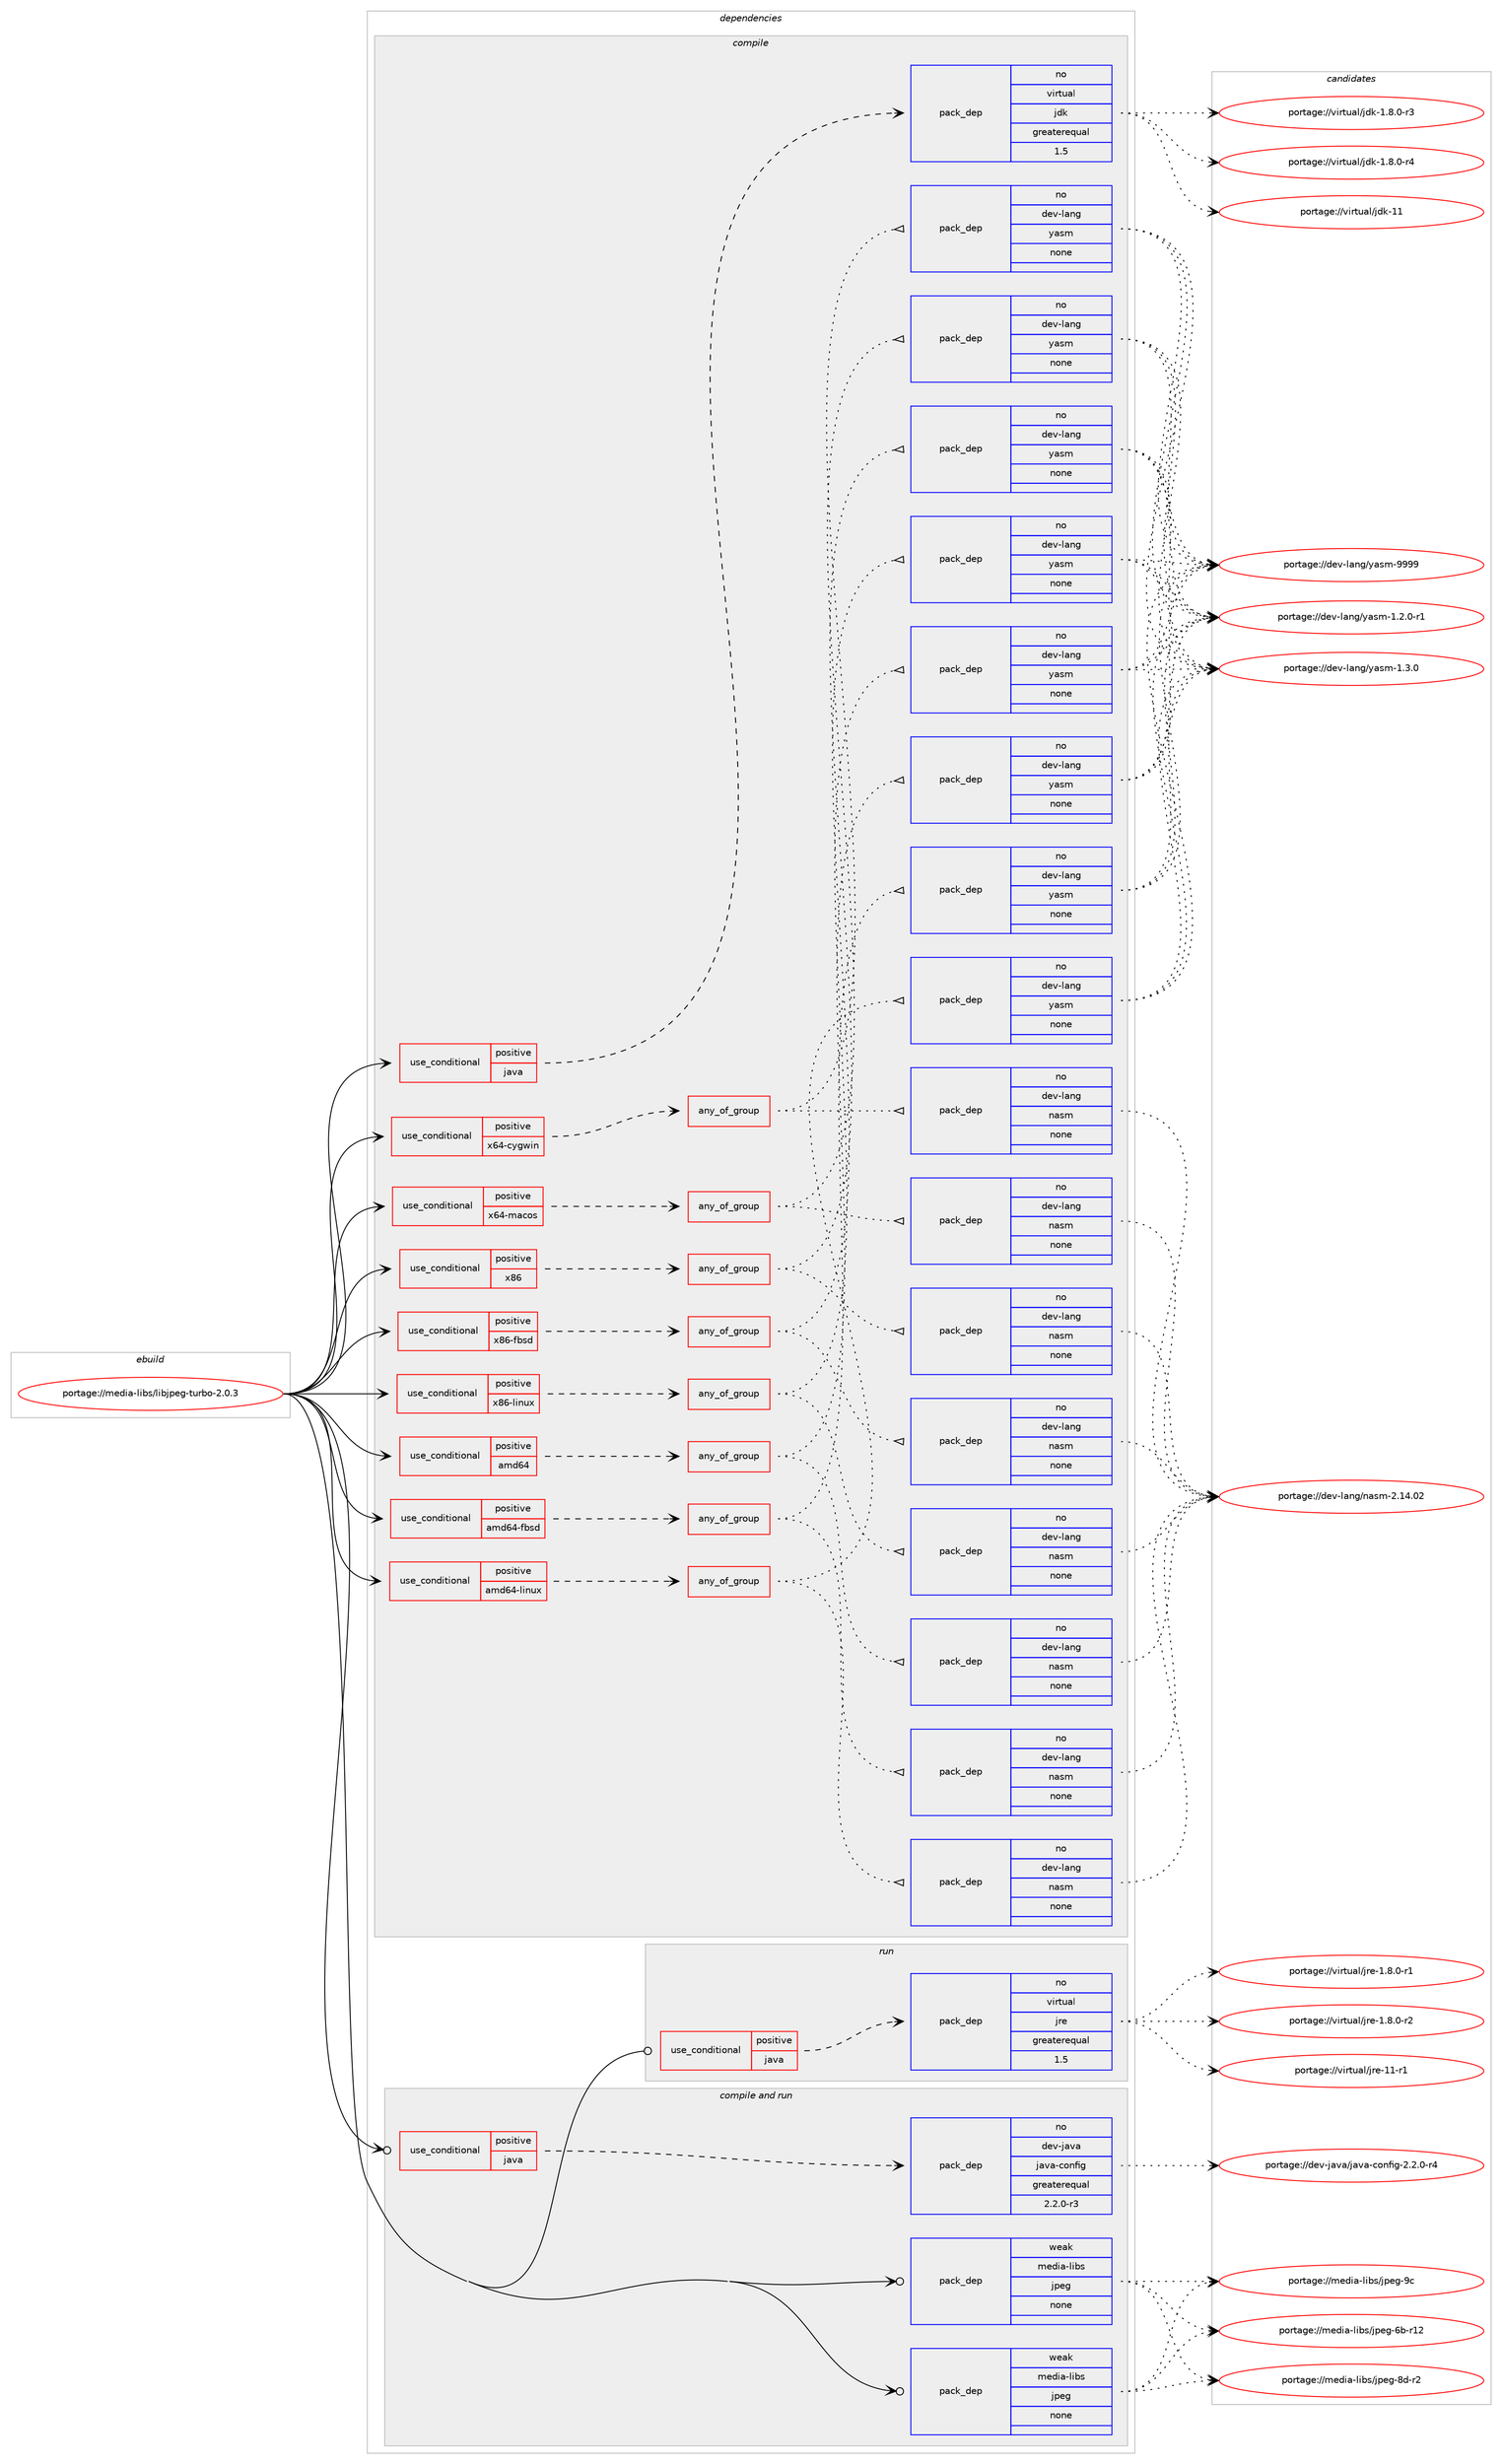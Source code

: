digraph prolog {

# *************
# Graph options
# *************

newrank=true;
concentrate=true;
compound=true;
graph [rankdir=LR,fontname=Helvetica,fontsize=10,ranksep=1.5];#, ranksep=2.5, nodesep=0.2];
edge  [arrowhead=vee];
node  [fontname=Helvetica,fontsize=10];

# **********
# The ebuild
# **********

subgraph cluster_leftcol {
color=gray;
rank=same;
label=<<i>ebuild</i>>;
id [label="portage://media-libs/libjpeg-turbo-2.0.3", color=red, width=4, href="../media-libs/libjpeg-turbo-2.0.3.svg"];
}

# ****************
# The dependencies
# ****************

subgraph cluster_midcol {
color=gray;
label=<<i>dependencies</i>>;
subgraph cluster_compile {
fillcolor="#eeeeee";
style=filled;
label=<<i>compile</i>>;
subgraph cond80070 {
dependency320728 [label=<<TABLE BORDER="0" CELLBORDER="1" CELLSPACING="0" CELLPADDING="4"><TR><TD ROWSPAN="3" CELLPADDING="10">use_conditional</TD></TR><TR><TD>positive</TD></TR><TR><TD>amd64</TD></TR></TABLE>>, shape=none, color=red];
subgraph any5084 {
dependency320729 [label=<<TABLE BORDER="0" CELLBORDER="1" CELLSPACING="0" CELLPADDING="4"><TR><TD CELLPADDING="10">any_of_group</TD></TR></TABLE>>, shape=none, color=red];subgraph pack235446 {
dependency320730 [label=<<TABLE BORDER="0" CELLBORDER="1" CELLSPACING="0" CELLPADDING="4" WIDTH="220"><TR><TD ROWSPAN="6" CELLPADDING="30">pack_dep</TD></TR><TR><TD WIDTH="110">no</TD></TR><TR><TD>dev-lang</TD></TR><TR><TD>nasm</TD></TR><TR><TD>none</TD></TR><TR><TD></TD></TR></TABLE>>, shape=none, color=blue];
}
dependency320729:e -> dependency320730:w [weight=20,style="dotted",arrowhead="oinv"];
subgraph pack235447 {
dependency320731 [label=<<TABLE BORDER="0" CELLBORDER="1" CELLSPACING="0" CELLPADDING="4" WIDTH="220"><TR><TD ROWSPAN="6" CELLPADDING="30">pack_dep</TD></TR><TR><TD WIDTH="110">no</TD></TR><TR><TD>dev-lang</TD></TR><TR><TD>yasm</TD></TR><TR><TD>none</TD></TR><TR><TD></TD></TR></TABLE>>, shape=none, color=blue];
}
dependency320729:e -> dependency320731:w [weight=20,style="dotted",arrowhead="oinv"];
}
dependency320728:e -> dependency320729:w [weight=20,style="dashed",arrowhead="vee"];
}
id:e -> dependency320728:w [weight=20,style="solid",arrowhead="vee"];
subgraph cond80071 {
dependency320732 [label=<<TABLE BORDER="0" CELLBORDER="1" CELLSPACING="0" CELLPADDING="4"><TR><TD ROWSPAN="3" CELLPADDING="10">use_conditional</TD></TR><TR><TD>positive</TD></TR><TR><TD>amd64-fbsd</TD></TR></TABLE>>, shape=none, color=red];
subgraph any5085 {
dependency320733 [label=<<TABLE BORDER="0" CELLBORDER="1" CELLSPACING="0" CELLPADDING="4"><TR><TD CELLPADDING="10">any_of_group</TD></TR></TABLE>>, shape=none, color=red];subgraph pack235448 {
dependency320734 [label=<<TABLE BORDER="0" CELLBORDER="1" CELLSPACING="0" CELLPADDING="4" WIDTH="220"><TR><TD ROWSPAN="6" CELLPADDING="30">pack_dep</TD></TR><TR><TD WIDTH="110">no</TD></TR><TR><TD>dev-lang</TD></TR><TR><TD>nasm</TD></TR><TR><TD>none</TD></TR><TR><TD></TD></TR></TABLE>>, shape=none, color=blue];
}
dependency320733:e -> dependency320734:w [weight=20,style="dotted",arrowhead="oinv"];
subgraph pack235449 {
dependency320735 [label=<<TABLE BORDER="0" CELLBORDER="1" CELLSPACING="0" CELLPADDING="4" WIDTH="220"><TR><TD ROWSPAN="6" CELLPADDING="30">pack_dep</TD></TR><TR><TD WIDTH="110">no</TD></TR><TR><TD>dev-lang</TD></TR><TR><TD>yasm</TD></TR><TR><TD>none</TD></TR><TR><TD></TD></TR></TABLE>>, shape=none, color=blue];
}
dependency320733:e -> dependency320735:w [weight=20,style="dotted",arrowhead="oinv"];
}
dependency320732:e -> dependency320733:w [weight=20,style="dashed",arrowhead="vee"];
}
id:e -> dependency320732:w [weight=20,style="solid",arrowhead="vee"];
subgraph cond80072 {
dependency320736 [label=<<TABLE BORDER="0" CELLBORDER="1" CELLSPACING="0" CELLPADDING="4"><TR><TD ROWSPAN="3" CELLPADDING="10">use_conditional</TD></TR><TR><TD>positive</TD></TR><TR><TD>amd64-linux</TD></TR></TABLE>>, shape=none, color=red];
subgraph any5086 {
dependency320737 [label=<<TABLE BORDER="0" CELLBORDER="1" CELLSPACING="0" CELLPADDING="4"><TR><TD CELLPADDING="10">any_of_group</TD></TR></TABLE>>, shape=none, color=red];subgraph pack235450 {
dependency320738 [label=<<TABLE BORDER="0" CELLBORDER="1" CELLSPACING="0" CELLPADDING="4" WIDTH="220"><TR><TD ROWSPAN="6" CELLPADDING="30">pack_dep</TD></TR><TR><TD WIDTH="110">no</TD></TR><TR><TD>dev-lang</TD></TR><TR><TD>nasm</TD></TR><TR><TD>none</TD></TR><TR><TD></TD></TR></TABLE>>, shape=none, color=blue];
}
dependency320737:e -> dependency320738:w [weight=20,style="dotted",arrowhead="oinv"];
subgraph pack235451 {
dependency320739 [label=<<TABLE BORDER="0" CELLBORDER="1" CELLSPACING="0" CELLPADDING="4" WIDTH="220"><TR><TD ROWSPAN="6" CELLPADDING="30">pack_dep</TD></TR><TR><TD WIDTH="110">no</TD></TR><TR><TD>dev-lang</TD></TR><TR><TD>yasm</TD></TR><TR><TD>none</TD></TR><TR><TD></TD></TR></TABLE>>, shape=none, color=blue];
}
dependency320737:e -> dependency320739:w [weight=20,style="dotted",arrowhead="oinv"];
}
dependency320736:e -> dependency320737:w [weight=20,style="dashed",arrowhead="vee"];
}
id:e -> dependency320736:w [weight=20,style="solid",arrowhead="vee"];
subgraph cond80073 {
dependency320740 [label=<<TABLE BORDER="0" CELLBORDER="1" CELLSPACING="0" CELLPADDING="4"><TR><TD ROWSPAN="3" CELLPADDING="10">use_conditional</TD></TR><TR><TD>positive</TD></TR><TR><TD>java</TD></TR></TABLE>>, shape=none, color=red];
subgraph pack235452 {
dependency320741 [label=<<TABLE BORDER="0" CELLBORDER="1" CELLSPACING="0" CELLPADDING="4" WIDTH="220"><TR><TD ROWSPAN="6" CELLPADDING="30">pack_dep</TD></TR><TR><TD WIDTH="110">no</TD></TR><TR><TD>virtual</TD></TR><TR><TD>jdk</TD></TR><TR><TD>greaterequal</TD></TR><TR><TD>1.5</TD></TR></TABLE>>, shape=none, color=blue];
}
dependency320740:e -> dependency320741:w [weight=20,style="dashed",arrowhead="vee"];
}
id:e -> dependency320740:w [weight=20,style="solid",arrowhead="vee"];
subgraph cond80074 {
dependency320742 [label=<<TABLE BORDER="0" CELLBORDER="1" CELLSPACING="0" CELLPADDING="4"><TR><TD ROWSPAN="3" CELLPADDING="10">use_conditional</TD></TR><TR><TD>positive</TD></TR><TR><TD>x64-cygwin</TD></TR></TABLE>>, shape=none, color=red];
subgraph any5087 {
dependency320743 [label=<<TABLE BORDER="0" CELLBORDER="1" CELLSPACING="0" CELLPADDING="4"><TR><TD CELLPADDING="10">any_of_group</TD></TR></TABLE>>, shape=none, color=red];subgraph pack235453 {
dependency320744 [label=<<TABLE BORDER="0" CELLBORDER="1" CELLSPACING="0" CELLPADDING="4" WIDTH="220"><TR><TD ROWSPAN="6" CELLPADDING="30">pack_dep</TD></TR><TR><TD WIDTH="110">no</TD></TR><TR><TD>dev-lang</TD></TR><TR><TD>nasm</TD></TR><TR><TD>none</TD></TR><TR><TD></TD></TR></TABLE>>, shape=none, color=blue];
}
dependency320743:e -> dependency320744:w [weight=20,style="dotted",arrowhead="oinv"];
subgraph pack235454 {
dependency320745 [label=<<TABLE BORDER="0" CELLBORDER="1" CELLSPACING="0" CELLPADDING="4" WIDTH="220"><TR><TD ROWSPAN="6" CELLPADDING="30">pack_dep</TD></TR><TR><TD WIDTH="110">no</TD></TR><TR><TD>dev-lang</TD></TR><TR><TD>yasm</TD></TR><TR><TD>none</TD></TR><TR><TD></TD></TR></TABLE>>, shape=none, color=blue];
}
dependency320743:e -> dependency320745:w [weight=20,style="dotted",arrowhead="oinv"];
}
dependency320742:e -> dependency320743:w [weight=20,style="dashed",arrowhead="vee"];
}
id:e -> dependency320742:w [weight=20,style="solid",arrowhead="vee"];
subgraph cond80075 {
dependency320746 [label=<<TABLE BORDER="0" CELLBORDER="1" CELLSPACING="0" CELLPADDING="4"><TR><TD ROWSPAN="3" CELLPADDING="10">use_conditional</TD></TR><TR><TD>positive</TD></TR><TR><TD>x64-macos</TD></TR></TABLE>>, shape=none, color=red];
subgraph any5088 {
dependency320747 [label=<<TABLE BORDER="0" CELLBORDER="1" CELLSPACING="0" CELLPADDING="4"><TR><TD CELLPADDING="10">any_of_group</TD></TR></TABLE>>, shape=none, color=red];subgraph pack235455 {
dependency320748 [label=<<TABLE BORDER="0" CELLBORDER="1" CELLSPACING="0" CELLPADDING="4" WIDTH="220"><TR><TD ROWSPAN="6" CELLPADDING="30">pack_dep</TD></TR><TR><TD WIDTH="110">no</TD></TR><TR><TD>dev-lang</TD></TR><TR><TD>nasm</TD></TR><TR><TD>none</TD></TR><TR><TD></TD></TR></TABLE>>, shape=none, color=blue];
}
dependency320747:e -> dependency320748:w [weight=20,style="dotted",arrowhead="oinv"];
subgraph pack235456 {
dependency320749 [label=<<TABLE BORDER="0" CELLBORDER="1" CELLSPACING="0" CELLPADDING="4" WIDTH="220"><TR><TD ROWSPAN="6" CELLPADDING="30">pack_dep</TD></TR><TR><TD WIDTH="110">no</TD></TR><TR><TD>dev-lang</TD></TR><TR><TD>yasm</TD></TR><TR><TD>none</TD></TR><TR><TD></TD></TR></TABLE>>, shape=none, color=blue];
}
dependency320747:e -> dependency320749:w [weight=20,style="dotted",arrowhead="oinv"];
}
dependency320746:e -> dependency320747:w [weight=20,style="dashed",arrowhead="vee"];
}
id:e -> dependency320746:w [weight=20,style="solid",arrowhead="vee"];
subgraph cond80076 {
dependency320750 [label=<<TABLE BORDER="0" CELLBORDER="1" CELLSPACING="0" CELLPADDING="4"><TR><TD ROWSPAN="3" CELLPADDING="10">use_conditional</TD></TR><TR><TD>positive</TD></TR><TR><TD>x86</TD></TR></TABLE>>, shape=none, color=red];
subgraph any5089 {
dependency320751 [label=<<TABLE BORDER="0" CELLBORDER="1" CELLSPACING="0" CELLPADDING="4"><TR><TD CELLPADDING="10">any_of_group</TD></TR></TABLE>>, shape=none, color=red];subgraph pack235457 {
dependency320752 [label=<<TABLE BORDER="0" CELLBORDER="1" CELLSPACING="0" CELLPADDING="4" WIDTH="220"><TR><TD ROWSPAN="6" CELLPADDING="30">pack_dep</TD></TR><TR><TD WIDTH="110">no</TD></TR><TR><TD>dev-lang</TD></TR><TR><TD>nasm</TD></TR><TR><TD>none</TD></TR><TR><TD></TD></TR></TABLE>>, shape=none, color=blue];
}
dependency320751:e -> dependency320752:w [weight=20,style="dotted",arrowhead="oinv"];
subgraph pack235458 {
dependency320753 [label=<<TABLE BORDER="0" CELLBORDER="1" CELLSPACING="0" CELLPADDING="4" WIDTH="220"><TR><TD ROWSPAN="6" CELLPADDING="30">pack_dep</TD></TR><TR><TD WIDTH="110">no</TD></TR><TR><TD>dev-lang</TD></TR><TR><TD>yasm</TD></TR><TR><TD>none</TD></TR><TR><TD></TD></TR></TABLE>>, shape=none, color=blue];
}
dependency320751:e -> dependency320753:w [weight=20,style="dotted",arrowhead="oinv"];
}
dependency320750:e -> dependency320751:w [weight=20,style="dashed",arrowhead="vee"];
}
id:e -> dependency320750:w [weight=20,style="solid",arrowhead="vee"];
subgraph cond80077 {
dependency320754 [label=<<TABLE BORDER="0" CELLBORDER="1" CELLSPACING="0" CELLPADDING="4"><TR><TD ROWSPAN="3" CELLPADDING="10">use_conditional</TD></TR><TR><TD>positive</TD></TR><TR><TD>x86-fbsd</TD></TR></TABLE>>, shape=none, color=red];
subgraph any5090 {
dependency320755 [label=<<TABLE BORDER="0" CELLBORDER="1" CELLSPACING="0" CELLPADDING="4"><TR><TD CELLPADDING="10">any_of_group</TD></TR></TABLE>>, shape=none, color=red];subgraph pack235459 {
dependency320756 [label=<<TABLE BORDER="0" CELLBORDER="1" CELLSPACING="0" CELLPADDING="4" WIDTH="220"><TR><TD ROWSPAN="6" CELLPADDING="30">pack_dep</TD></TR><TR><TD WIDTH="110">no</TD></TR><TR><TD>dev-lang</TD></TR><TR><TD>nasm</TD></TR><TR><TD>none</TD></TR><TR><TD></TD></TR></TABLE>>, shape=none, color=blue];
}
dependency320755:e -> dependency320756:w [weight=20,style="dotted",arrowhead="oinv"];
subgraph pack235460 {
dependency320757 [label=<<TABLE BORDER="0" CELLBORDER="1" CELLSPACING="0" CELLPADDING="4" WIDTH="220"><TR><TD ROWSPAN="6" CELLPADDING="30">pack_dep</TD></TR><TR><TD WIDTH="110">no</TD></TR><TR><TD>dev-lang</TD></TR><TR><TD>yasm</TD></TR><TR><TD>none</TD></TR><TR><TD></TD></TR></TABLE>>, shape=none, color=blue];
}
dependency320755:e -> dependency320757:w [weight=20,style="dotted",arrowhead="oinv"];
}
dependency320754:e -> dependency320755:w [weight=20,style="dashed",arrowhead="vee"];
}
id:e -> dependency320754:w [weight=20,style="solid",arrowhead="vee"];
subgraph cond80078 {
dependency320758 [label=<<TABLE BORDER="0" CELLBORDER="1" CELLSPACING="0" CELLPADDING="4"><TR><TD ROWSPAN="3" CELLPADDING="10">use_conditional</TD></TR><TR><TD>positive</TD></TR><TR><TD>x86-linux</TD></TR></TABLE>>, shape=none, color=red];
subgraph any5091 {
dependency320759 [label=<<TABLE BORDER="0" CELLBORDER="1" CELLSPACING="0" CELLPADDING="4"><TR><TD CELLPADDING="10">any_of_group</TD></TR></TABLE>>, shape=none, color=red];subgraph pack235461 {
dependency320760 [label=<<TABLE BORDER="0" CELLBORDER="1" CELLSPACING="0" CELLPADDING="4" WIDTH="220"><TR><TD ROWSPAN="6" CELLPADDING="30">pack_dep</TD></TR><TR><TD WIDTH="110">no</TD></TR><TR><TD>dev-lang</TD></TR><TR><TD>nasm</TD></TR><TR><TD>none</TD></TR><TR><TD></TD></TR></TABLE>>, shape=none, color=blue];
}
dependency320759:e -> dependency320760:w [weight=20,style="dotted",arrowhead="oinv"];
subgraph pack235462 {
dependency320761 [label=<<TABLE BORDER="0" CELLBORDER="1" CELLSPACING="0" CELLPADDING="4" WIDTH="220"><TR><TD ROWSPAN="6" CELLPADDING="30">pack_dep</TD></TR><TR><TD WIDTH="110">no</TD></TR><TR><TD>dev-lang</TD></TR><TR><TD>yasm</TD></TR><TR><TD>none</TD></TR><TR><TD></TD></TR></TABLE>>, shape=none, color=blue];
}
dependency320759:e -> dependency320761:w [weight=20,style="dotted",arrowhead="oinv"];
}
dependency320758:e -> dependency320759:w [weight=20,style="dashed",arrowhead="vee"];
}
id:e -> dependency320758:w [weight=20,style="solid",arrowhead="vee"];
}
subgraph cluster_compileandrun {
fillcolor="#eeeeee";
style=filled;
label=<<i>compile and run</i>>;
subgraph cond80079 {
dependency320762 [label=<<TABLE BORDER="0" CELLBORDER="1" CELLSPACING="0" CELLPADDING="4"><TR><TD ROWSPAN="3" CELLPADDING="10">use_conditional</TD></TR><TR><TD>positive</TD></TR><TR><TD>java</TD></TR></TABLE>>, shape=none, color=red];
subgraph pack235463 {
dependency320763 [label=<<TABLE BORDER="0" CELLBORDER="1" CELLSPACING="0" CELLPADDING="4" WIDTH="220"><TR><TD ROWSPAN="6" CELLPADDING="30">pack_dep</TD></TR><TR><TD WIDTH="110">no</TD></TR><TR><TD>dev-java</TD></TR><TR><TD>java-config</TD></TR><TR><TD>greaterequal</TD></TR><TR><TD>2.2.0-r3</TD></TR></TABLE>>, shape=none, color=blue];
}
dependency320762:e -> dependency320763:w [weight=20,style="dashed",arrowhead="vee"];
}
id:e -> dependency320762:w [weight=20,style="solid",arrowhead="odotvee"];
subgraph pack235464 {
dependency320764 [label=<<TABLE BORDER="0" CELLBORDER="1" CELLSPACING="0" CELLPADDING="4" WIDTH="220"><TR><TD ROWSPAN="6" CELLPADDING="30">pack_dep</TD></TR><TR><TD WIDTH="110">weak</TD></TR><TR><TD>media-libs</TD></TR><TR><TD>jpeg</TD></TR><TR><TD>none</TD></TR><TR><TD></TD></TR></TABLE>>, shape=none, color=blue];
}
id:e -> dependency320764:w [weight=20,style="solid",arrowhead="odotvee"];
subgraph pack235465 {
dependency320765 [label=<<TABLE BORDER="0" CELLBORDER="1" CELLSPACING="0" CELLPADDING="4" WIDTH="220"><TR><TD ROWSPAN="6" CELLPADDING="30">pack_dep</TD></TR><TR><TD WIDTH="110">weak</TD></TR><TR><TD>media-libs</TD></TR><TR><TD>jpeg</TD></TR><TR><TD>none</TD></TR><TR><TD></TD></TR></TABLE>>, shape=none, color=blue];
}
id:e -> dependency320765:w [weight=20,style="solid",arrowhead="odotvee"];
}
subgraph cluster_run {
fillcolor="#eeeeee";
style=filled;
label=<<i>run</i>>;
subgraph cond80080 {
dependency320766 [label=<<TABLE BORDER="0" CELLBORDER="1" CELLSPACING="0" CELLPADDING="4"><TR><TD ROWSPAN="3" CELLPADDING="10">use_conditional</TD></TR><TR><TD>positive</TD></TR><TR><TD>java</TD></TR></TABLE>>, shape=none, color=red];
subgraph pack235466 {
dependency320767 [label=<<TABLE BORDER="0" CELLBORDER="1" CELLSPACING="0" CELLPADDING="4" WIDTH="220"><TR><TD ROWSPAN="6" CELLPADDING="30">pack_dep</TD></TR><TR><TD WIDTH="110">no</TD></TR><TR><TD>virtual</TD></TR><TR><TD>jre</TD></TR><TR><TD>greaterequal</TD></TR><TR><TD>1.5</TD></TR></TABLE>>, shape=none, color=blue];
}
dependency320766:e -> dependency320767:w [weight=20,style="dashed",arrowhead="vee"];
}
id:e -> dependency320766:w [weight=20,style="solid",arrowhead="odot"];
}
}

# **************
# The candidates
# **************

subgraph cluster_choices {
rank=same;
color=gray;
label=<<i>candidates</i>>;

subgraph choice235446 {
color=black;
nodesep=1;
choiceportage100101118451089711010347110971151094550464952464850 [label="portage://dev-lang/nasm-2.14.02", color=red, width=4,href="../dev-lang/nasm-2.14.02.svg"];
dependency320730:e -> choiceportage100101118451089711010347110971151094550464952464850:w [style=dotted,weight="100"];
}
subgraph choice235447 {
color=black;
nodesep=1;
choiceportage100101118451089711010347121971151094549465046484511449 [label="portage://dev-lang/yasm-1.2.0-r1", color=red, width=4,href="../dev-lang/yasm-1.2.0-r1.svg"];
choiceportage10010111845108971101034712197115109454946514648 [label="portage://dev-lang/yasm-1.3.0", color=red, width=4,href="../dev-lang/yasm-1.3.0.svg"];
choiceportage100101118451089711010347121971151094557575757 [label="portage://dev-lang/yasm-9999", color=red, width=4,href="../dev-lang/yasm-9999.svg"];
dependency320731:e -> choiceportage100101118451089711010347121971151094549465046484511449:w [style=dotted,weight="100"];
dependency320731:e -> choiceportage10010111845108971101034712197115109454946514648:w [style=dotted,weight="100"];
dependency320731:e -> choiceportage100101118451089711010347121971151094557575757:w [style=dotted,weight="100"];
}
subgraph choice235448 {
color=black;
nodesep=1;
choiceportage100101118451089711010347110971151094550464952464850 [label="portage://dev-lang/nasm-2.14.02", color=red, width=4,href="../dev-lang/nasm-2.14.02.svg"];
dependency320734:e -> choiceportage100101118451089711010347110971151094550464952464850:w [style=dotted,weight="100"];
}
subgraph choice235449 {
color=black;
nodesep=1;
choiceportage100101118451089711010347121971151094549465046484511449 [label="portage://dev-lang/yasm-1.2.0-r1", color=red, width=4,href="../dev-lang/yasm-1.2.0-r1.svg"];
choiceportage10010111845108971101034712197115109454946514648 [label="portage://dev-lang/yasm-1.3.0", color=red, width=4,href="../dev-lang/yasm-1.3.0.svg"];
choiceportage100101118451089711010347121971151094557575757 [label="portage://dev-lang/yasm-9999", color=red, width=4,href="../dev-lang/yasm-9999.svg"];
dependency320735:e -> choiceportage100101118451089711010347121971151094549465046484511449:w [style=dotted,weight="100"];
dependency320735:e -> choiceportage10010111845108971101034712197115109454946514648:w [style=dotted,weight="100"];
dependency320735:e -> choiceportage100101118451089711010347121971151094557575757:w [style=dotted,weight="100"];
}
subgraph choice235450 {
color=black;
nodesep=1;
choiceportage100101118451089711010347110971151094550464952464850 [label="portage://dev-lang/nasm-2.14.02", color=red, width=4,href="../dev-lang/nasm-2.14.02.svg"];
dependency320738:e -> choiceportage100101118451089711010347110971151094550464952464850:w [style=dotted,weight="100"];
}
subgraph choice235451 {
color=black;
nodesep=1;
choiceportage100101118451089711010347121971151094549465046484511449 [label="portage://dev-lang/yasm-1.2.0-r1", color=red, width=4,href="../dev-lang/yasm-1.2.0-r1.svg"];
choiceportage10010111845108971101034712197115109454946514648 [label="portage://dev-lang/yasm-1.3.0", color=red, width=4,href="../dev-lang/yasm-1.3.0.svg"];
choiceportage100101118451089711010347121971151094557575757 [label="portage://dev-lang/yasm-9999", color=red, width=4,href="../dev-lang/yasm-9999.svg"];
dependency320739:e -> choiceportage100101118451089711010347121971151094549465046484511449:w [style=dotted,weight="100"];
dependency320739:e -> choiceportage10010111845108971101034712197115109454946514648:w [style=dotted,weight="100"];
dependency320739:e -> choiceportage100101118451089711010347121971151094557575757:w [style=dotted,weight="100"];
}
subgraph choice235452 {
color=black;
nodesep=1;
choiceportage11810511411611797108471061001074549465646484511451 [label="portage://virtual/jdk-1.8.0-r3", color=red, width=4,href="../virtual/jdk-1.8.0-r3.svg"];
choiceportage11810511411611797108471061001074549465646484511452 [label="portage://virtual/jdk-1.8.0-r4", color=red, width=4,href="../virtual/jdk-1.8.0-r4.svg"];
choiceportage1181051141161179710847106100107454949 [label="portage://virtual/jdk-11", color=red, width=4,href="../virtual/jdk-11.svg"];
dependency320741:e -> choiceportage11810511411611797108471061001074549465646484511451:w [style=dotted,weight="100"];
dependency320741:e -> choiceportage11810511411611797108471061001074549465646484511452:w [style=dotted,weight="100"];
dependency320741:e -> choiceportage1181051141161179710847106100107454949:w [style=dotted,weight="100"];
}
subgraph choice235453 {
color=black;
nodesep=1;
choiceportage100101118451089711010347110971151094550464952464850 [label="portage://dev-lang/nasm-2.14.02", color=red, width=4,href="../dev-lang/nasm-2.14.02.svg"];
dependency320744:e -> choiceportage100101118451089711010347110971151094550464952464850:w [style=dotted,weight="100"];
}
subgraph choice235454 {
color=black;
nodesep=1;
choiceportage100101118451089711010347121971151094549465046484511449 [label="portage://dev-lang/yasm-1.2.0-r1", color=red, width=4,href="../dev-lang/yasm-1.2.0-r1.svg"];
choiceportage10010111845108971101034712197115109454946514648 [label="portage://dev-lang/yasm-1.3.0", color=red, width=4,href="../dev-lang/yasm-1.3.0.svg"];
choiceportage100101118451089711010347121971151094557575757 [label="portage://dev-lang/yasm-9999", color=red, width=4,href="../dev-lang/yasm-9999.svg"];
dependency320745:e -> choiceportage100101118451089711010347121971151094549465046484511449:w [style=dotted,weight="100"];
dependency320745:e -> choiceportage10010111845108971101034712197115109454946514648:w [style=dotted,weight="100"];
dependency320745:e -> choiceportage100101118451089711010347121971151094557575757:w [style=dotted,weight="100"];
}
subgraph choice235455 {
color=black;
nodesep=1;
choiceportage100101118451089711010347110971151094550464952464850 [label="portage://dev-lang/nasm-2.14.02", color=red, width=4,href="../dev-lang/nasm-2.14.02.svg"];
dependency320748:e -> choiceportage100101118451089711010347110971151094550464952464850:w [style=dotted,weight="100"];
}
subgraph choice235456 {
color=black;
nodesep=1;
choiceportage100101118451089711010347121971151094549465046484511449 [label="portage://dev-lang/yasm-1.2.0-r1", color=red, width=4,href="../dev-lang/yasm-1.2.0-r1.svg"];
choiceportage10010111845108971101034712197115109454946514648 [label="portage://dev-lang/yasm-1.3.0", color=red, width=4,href="../dev-lang/yasm-1.3.0.svg"];
choiceportage100101118451089711010347121971151094557575757 [label="portage://dev-lang/yasm-9999", color=red, width=4,href="../dev-lang/yasm-9999.svg"];
dependency320749:e -> choiceportage100101118451089711010347121971151094549465046484511449:w [style=dotted,weight="100"];
dependency320749:e -> choiceportage10010111845108971101034712197115109454946514648:w [style=dotted,weight="100"];
dependency320749:e -> choiceportage100101118451089711010347121971151094557575757:w [style=dotted,weight="100"];
}
subgraph choice235457 {
color=black;
nodesep=1;
choiceportage100101118451089711010347110971151094550464952464850 [label="portage://dev-lang/nasm-2.14.02", color=red, width=4,href="../dev-lang/nasm-2.14.02.svg"];
dependency320752:e -> choiceportage100101118451089711010347110971151094550464952464850:w [style=dotted,weight="100"];
}
subgraph choice235458 {
color=black;
nodesep=1;
choiceportage100101118451089711010347121971151094549465046484511449 [label="portage://dev-lang/yasm-1.2.0-r1", color=red, width=4,href="../dev-lang/yasm-1.2.0-r1.svg"];
choiceportage10010111845108971101034712197115109454946514648 [label="portage://dev-lang/yasm-1.3.0", color=red, width=4,href="../dev-lang/yasm-1.3.0.svg"];
choiceportage100101118451089711010347121971151094557575757 [label="portage://dev-lang/yasm-9999", color=red, width=4,href="../dev-lang/yasm-9999.svg"];
dependency320753:e -> choiceportage100101118451089711010347121971151094549465046484511449:w [style=dotted,weight="100"];
dependency320753:e -> choiceportage10010111845108971101034712197115109454946514648:w [style=dotted,weight="100"];
dependency320753:e -> choiceportage100101118451089711010347121971151094557575757:w [style=dotted,weight="100"];
}
subgraph choice235459 {
color=black;
nodesep=1;
choiceportage100101118451089711010347110971151094550464952464850 [label="portage://dev-lang/nasm-2.14.02", color=red, width=4,href="../dev-lang/nasm-2.14.02.svg"];
dependency320756:e -> choiceportage100101118451089711010347110971151094550464952464850:w [style=dotted,weight="100"];
}
subgraph choice235460 {
color=black;
nodesep=1;
choiceportage100101118451089711010347121971151094549465046484511449 [label="portage://dev-lang/yasm-1.2.0-r1", color=red, width=4,href="../dev-lang/yasm-1.2.0-r1.svg"];
choiceportage10010111845108971101034712197115109454946514648 [label="portage://dev-lang/yasm-1.3.0", color=red, width=4,href="../dev-lang/yasm-1.3.0.svg"];
choiceportage100101118451089711010347121971151094557575757 [label="portage://dev-lang/yasm-9999", color=red, width=4,href="../dev-lang/yasm-9999.svg"];
dependency320757:e -> choiceportage100101118451089711010347121971151094549465046484511449:w [style=dotted,weight="100"];
dependency320757:e -> choiceportage10010111845108971101034712197115109454946514648:w [style=dotted,weight="100"];
dependency320757:e -> choiceportage100101118451089711010347121971151094557575757:w [style=dotted,weight="100"];
}
subgraph choice235461 {
color=black;
nodesep=1;
choiceportage100101118451089711010347110971151094550464952464850 [label="portage://dev-lang/nasm-2.14.02", color=red, width=4,href="../dev-lang/nasm-2.14.02.svg"];
dependency320760:e -> choiceportage100101118451089711010347110971151094550464952464850:w [style=dotted,weight="100"];
}
subgraph choice235462 {
color=black;
nodesep=1;
choiceportage100101118451089711010347121971151094549465046484511449 [label="portage://dev-lang/yasm-1.2.0-r1", color=red, width=4,href="../dev-lang/yasm-1.2.0-r1.svg"];
choiceportage10010111845108971101034712197115109454946514648 [label="portage://dev-lang/yasm-1.3.0", color=red, width=4,href="../dev-lang/yasm-1.3.0.svg"];
choiceportage100101118451089711010347121971151094557575757 [label="portage://dev-lang/yasm-9999", color=red, width=4,href="../dev-lang/yasm-9999.svg"];
dependency320761:e -> choiceportage100101118451089711010347121971151094549465046484511449:w [style=dotted,weight="100"];
dependency320761:e -> choiceportage10010111845108971101034712197115109454946514648:w [style=dotted,weight="100"];
dependency320761:e -> choiceportage100101118451089711010347121971151094557575757:w [style=dotted,weight="100"];
}
subgraph choice235463 {
color=black;
nodesep=1;
choiceportage10010111845106971189747106971189745991111101021051034550465046484511452 [label="portage://dev-java/java-config-2.2.0-r4", color=red, width=4,href="../dev-java/java-config-2.2.0-r4.svg"];
dependency320763:e -> choiceportage10010111845106971189747106971189745991111101021051034550465046484511452:w [style=dotted,weight="100"];
}
subgraph choice235464 {
color=black;
nodesep=1;
choiceportage10910110010597451081059811547106112101103455498451144950 [label="portage://media-libs/jpeg-6b-r12", color=red, width=4,href="../media-libs/jpeg-6b-r12.svg"];
choiceportage1091011001059745108105981154710611210110345561004511450 [label="portage://media-libs/jpeg-8d-r2", color=red, width=4,href="../media-libs/jpeg-8d-r2.svg"];
choiceportage10910110010597451081059811547106112101103455799 [label="portage://media-libs/jpeg-9c", color=red, width=4,href="../media-libs/jpeg-9c.svg"];
dependency320764:e -> choiceportage10910110010597451081059811547106112101103455498451144950:w [style=dotted,weight="100"];
dependency320764:e -> choiceportage1091011001059745108105981154710611210110345561004511450:w [style=dotted,weight="100"];
dependency320764:e -> choiceportage10910110010597451081059811547106112101103455799:w [style=dotted,weight="100"];
}
subgraph choice235465 {
color=black;
nodesep=1;
choiceportage10910110010597451081059811547106112101103455498451144950 [label="portage://media-libs/jpeg-6b-r12", color=red, width=4,href="../media-libs/jpeg-6b-r12.svg"];
choiceportage1091011001059745108105981154710611210110345561004511450 [label="portage://media-libs/jpeg-8d-r2", color=red, width=4,href="../media-libs/jpeg-8d-r2.svg"];
choiceportage10910110010597451081059811547106112101103455799 [label="portage://media-libs/jpeg-9c", color=red, width=4,href="../media-libs/jpeg-9c.svg"];
dependency320765:e -> choiceportage10910110010597451081059811547106112101103455498451144950:w [style=dotted,weight="100"];
dependency320765:e -> choiceportage1091011001059745108105981154710611210110345561004511450:w [style=dotted,weight="100"];
dependency320765:e -> choiceportage10910110010597451081059811547106112101103455799:w [style=dotted,weight="100"];
}
subgraph choice235466 {
color=black;
nodesep=1;
choiceportage11810511411611797108471061141014549465646484511449 [label="portage://virtual/jre-1.8.0-r1", color=red, width=4,href="../virtual/jre-1.8.0-r1.svg"];
choiceportage11810511411611797108471061141014549465646484511450 [label="portage://virtual/jre-1.8.0-r2", color=red, width=4,href="../virtual/jre-1.8.0-r2.svg"];
choiceportage11810511411611797108471061141014549494511449 [label="portage://virtual/jre-11-r1", color=red, width=4,href="../virtual/jre-11-r1.svg"];
dependency320767:e -> choiceportage11810511411611797108471061141014549465646484511449:w [style=dotted,weight="100"];
dependency320767:e -> choiceportage11810511411611797108471061141014549465646484511450:w [style=dotted,weight="100"];
dependency320767:e -> choiceportage11810511411611797108471061141014549494511449:w [style=dotted,weight="100"];
}
}

}
